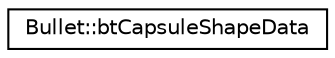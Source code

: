 digraph "Graphical Class Hierarchy"
{
  edge [fontname="Helvetica",fontsize="10",labelfontname="Helvetica",labelfontsize="10"];
  node [fontname="Helvetica",fontsize="10",shape=record];
  rankdir="LR";
  Node1 [label="Bullet::btCapsuleShapeData",height=0.2,width=0.4,color="black", fillcolor="white", style="filled",URL="$class_bullet_1_1bt_capsule_shape_data.html"];
}
